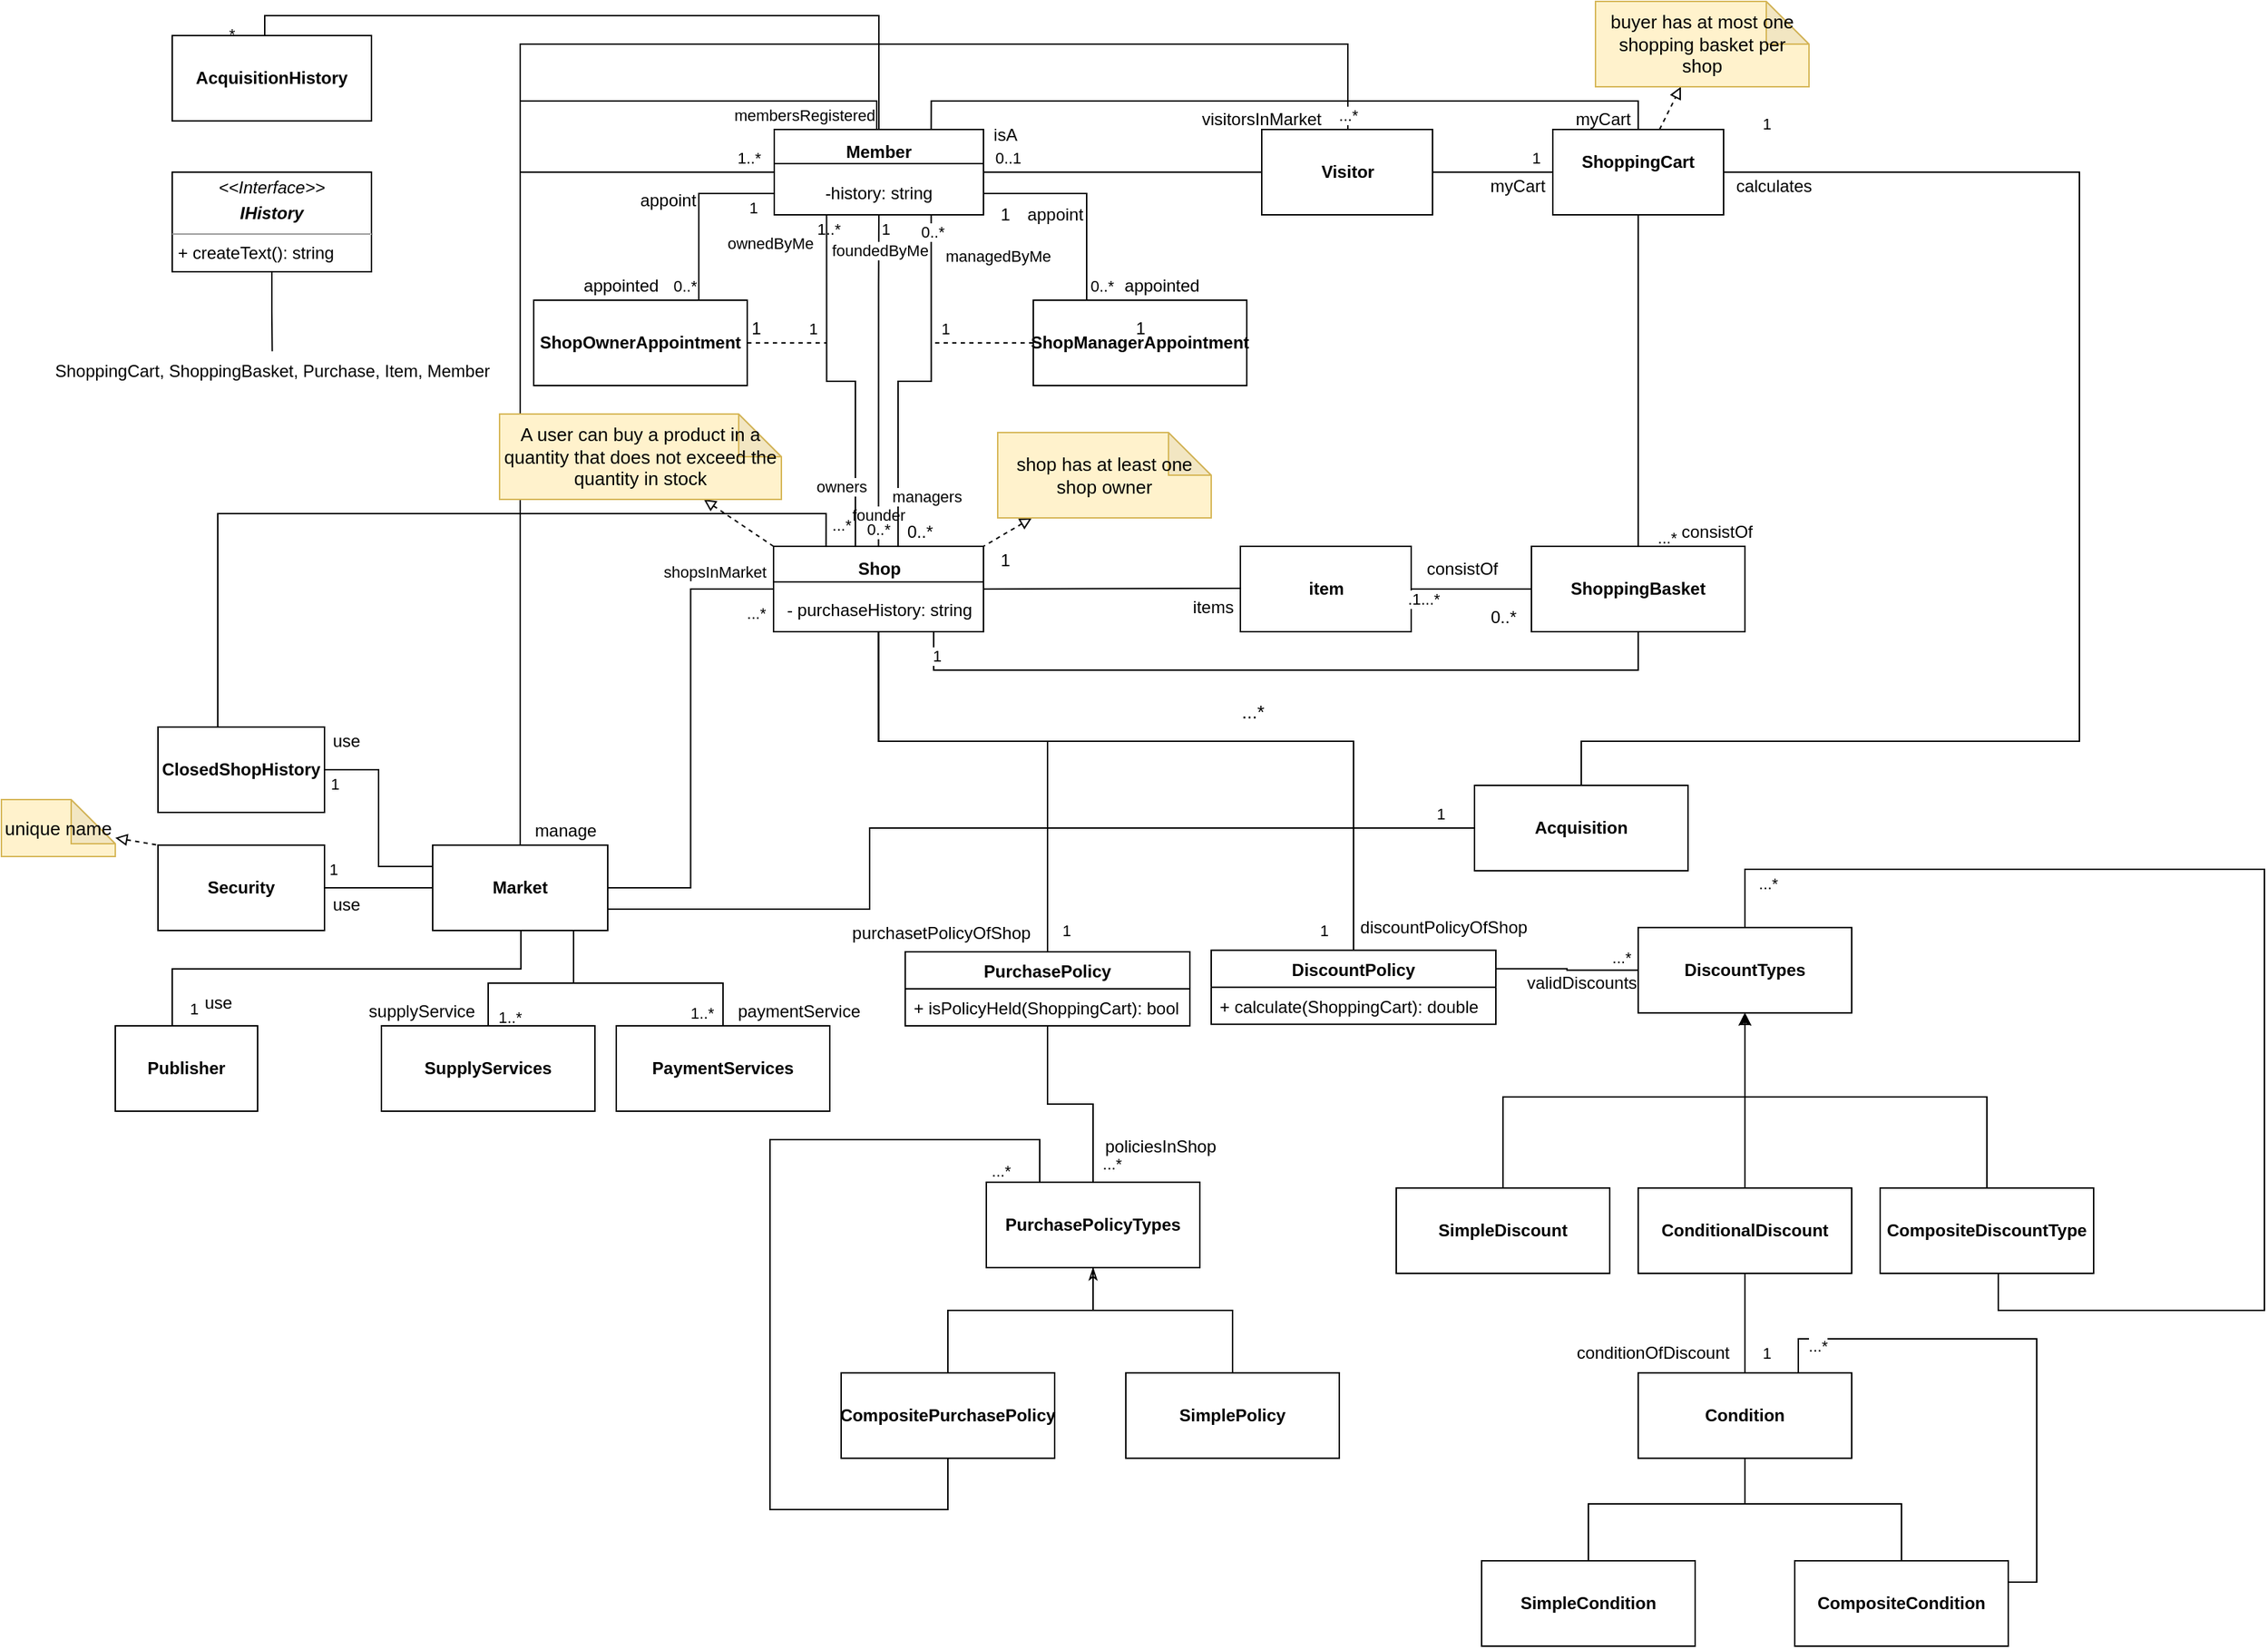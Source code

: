 <mxfile version="19.0.3" type="device"><diagram id="ILf7Ryxjf1LyXg-0xfTQ" name="Page-1"><mxGraphModel dx="3754" dy="2198" grid="1" gridSize="10" guides="1" tooltips="1" connect="1" arrows="1" fold="1" page="1" pageScale="1" pageWidth="1169" pageHeight="827" math="0" shadow="0"><root><mxCell id="0"/><mxCell id="1" parent="0"/><mxCell id="zZ04MCCnHrwpb3KBMDZk-2" value="1..*" style="edgeStyle=orthogonalEdgeStyle;rounded=0;orthogonalLoop=1;jettySize=auto;html=1;entryX=0.5;entryY=0;entryDx=0;entryDy=0;exitX=0.5;exitY=1;exitDx=0;exitDy=0;endArrow=none;endFill=0;" parent="1" source="zZ04MCCnHrwpb3KBMDZk-151" target="zZ04MCCnHrwpb3KBMDZk-154" edge="1"><mxGeometry x="0.919" y="15" relative="1" as="geometry"><mxPoint x="-350.0" y="-20" as="sourcePoint"/><mxPoint x="-480.0" y="80" as="targetPoint"/><Array as="points"><mxPoint x="-278" y="240"/><mxPoint x="-338" y="240"/></Array><mxPoint as="offset"/></mxGeometry></mxCell><mxCell id="zZ04MCCnHrwpb3KBMDZk-6" value="...*" style="edgeStyle=orthogonalEdgeStyle;rounded=0;orthogonalLoop=1;jettySize=auto;html=1;entryX=0;entryY=0.5;entryDx=0;entryDy=0;exitX=1;exitY=0.25;exitDx=0;exitDy=0;endArrow=none;endFill=0;" parent="1" source="YQNzFtqmVnF-tTGoJXJY-17" target="zZ04MCCnHrwpb3KBMDZk-147" edge="1"><mxGeometry x="0.76" y="9" relative="1" as="geometry"><mxPoint x="345.5" y="240.92" as="sourcePoint"/><mxPoint x="-100.0" y="299.92" as="targetPoint"/><Array as="points"/><mxPoint as="offset"/></mxGeometry></mxCell><mxCell id="zZ04MCCnHrwpb3KBMDZk-12" value="...*" style="edgeStyle=orthogonalEdgeStyle;rounded=0;orthogonalLoop=1;jettySize=auto;html=1;exitX=1;exitY=0.5;exitDx=0;exitDy=0;entryX=0;entryY=0.5;entryDx=0;entryDy=0;startArrow=none;startFill=0;endArrow=none;endFill=0;" parent="1" source="zZ04MCCnHrwpb3KBMDZk-151" target="zZ04MCCnHrwpb3KBMDZk-152" edge="1"><mxGeometry x="0.919" y="-17" relative="1" as="geometry"><mxPoint x="-270" y="-41" as="sourcePoint"/><mxPoint x="-135" y="-41" as="targetPoint"/><mxPoint as="offset"/></mxGeometry></mxCell><mxCell id="rdCkNBiLZeJafty6B3A2-29" value="shopsInMarket" style="edgeLabel;html=1;align=center;verticalAlign=middle;resizable=0;points=[];" parent="zZ04MCCnHrwpb3KBMDZk-12" vertex="1" connectable="0"><mxGeometry x="0.74" y="12" relative="1" as="geometry"><mxPoint x="1" as="offset"/></mxGeometry></mxCell><mxCell id="zZ04MCCnHrwpb3KBMDZk-18" value="1" style="edgeStyle=orthogonalEdgeStyle;rounded=0;orthogonalLoop=1;jettySize=auto;html=1;entryX=1;entryY=0.5;entryDx=0;entryDy=0;startArrow=none;startFill=0;endArrow=none;endFill=0;" parent="1" source="zZ04MCCnHrwpb3KBMDZk-133" target="zZ04MCCnHrwpb3KBMDZk-134" edge="1"><mxGeometry x="-0.699" y="-10" relative="1" as="geometry"><mxPoint x="490" y="6" as="sourcePoint"/><mxPoint x="490" y="80" as="targetPoint"/><mxPoint as="offset"/></mxGeometry></mxCell><mxCell id="zZ04MCCnHrwpb3KBMDZk-116" value="...*" style="edgeStyle=orthogonalEdgeStyle;rounded=0;orthogonalLoop=1;jettySize=auto;html=1;exitX=0.5;exitY=1;exitDx=0;exitDy=0;entryX=0.5;entryY=0;entryDx=0;entryDy=0;endArrow=none;endFill=0;" parent="1" source="zZ04MCCnHrwpb3KBMDZk-133" target="zZ04MCCnHrwpb3KBMDZk-135" edge="1"><mxGeometry x="0.946" y="20" relative="1" as="geometry"><mxPoint x="570" y="-41" as="sourcePoint"/><mxPoint x="640" y="-41" as="targetPoint"/><mxPoint as="offset"/></mxGeometry></mxCell><mxCell id="zZ04MCCnHrwpb3KBMDZk-132" value="item" style="rounded=0;whiteSpace=wrap;html=1;fontStyle=1" parent="1" vertex="1"><mxGeometry x="190.5" y="-67" width="120" height="60" as="geometry"/></mxCell><mxCell id="lGT1LB07T4u3BuduWVPf-15" style="rounded=0;orthogonalLoop=1;jettySize=auto;html=1;startArrow=none;startFill=0;endArrow=block;endFill=0;dashed=1;" parent="1" source="zZ04MCCnHrwpb3KBMDZk-133" target="lGT1LB07T4u3BuduWVPf-12" edge="1"><mxGeometry relative="1" as="geometry"/></mxCell><mxCell id="zZ04MCCnHrwpb3KBMDZk-133" value="ShoppingCart&lt;div style=&quot;padding: 0px ; margin: 0px&quot;&gt;&lt;br style=&quot;padding: 0px; margin: 0px;&quot;&gt;&lt;/div&gt;" style="rounded=0;whiteSpace=wrap;html=1;fontStyle=1" parent="1" vertex="1"><mxGeometry x="410" y="-360" width="120" height="60" as="geometry"/></mxCell><mxCell id="AmER0RgIstThI9tEPLfv-13" value="0..1" style="edgeStyle=orthogonalEdgeStyle;rounded=0;orthogonalLoop=1;jettySize=auto;html=1;entryX=1;entryY=0.5;entryDx=0;entryDy=0;endArrow=none;endFill=0;" parent="1" source="zZ04MCCnHrwpb3KBMDZk-134" target="zZ04MCCnHrwpb3KBMDZk-136" edge="1"><mxGeometry x="0.83" y="-10" relative="1" as="geometry"><mxPoint as="offset"/></mxGeometry></mxCell><mxCell id="Gc8ruNeYJKHs7uA-cRgz-5" style="edgeStyle=orthogonalEdgeStyle;rounded=0;orthogonalLoop=1;jettySize=auto;html=1;entryX=0.5;entryY=0;entryDx=0;entryDy=0;endArrow=none;endFill=0;exitX=0.5;exitY=0;exitDx=0;exitDy=0;" parent="1" source="zZ04MCCnHrwpb3KBMDZk-136" target="Gc8ruNeYJKHs7uA-cRgz-4" edge="1"><mxGeometry relative="1" as="geometry"><Array as="points"><mxPoint x="-63" y="-440"/><mxPoint x="-495" y="-440"/><mxPoint x="-495" y="-426"/></Array></mxGeometry></mxCell><mxCell id="Gc8ruNeYJKHs7uA-cRgz-6" value="...*" style="edgeLabel;html=1;align=center;verticalAlign=middle;resizable=0;points=[];" parent="Gc8ruNeYJKHs7uA-cRgz-5" vertex="1" connectable="0"><mxGeometry x="0.938" y="-6" relative="1" as="geometry"><mxPoint x="-22" y="10" as="offset"/></mxGeometry></mxCell><mxCell id="zZ04MCCnHrwpb3KBMDZk-134" value="Visitor" style="rounded=0;whiteSpace=wrap;html=1;fontStyle=1" parent="1" vertex="1"><mxGeometry x="205.5" y="-360" width="120" height="60" as="geometry"/></mxCell><mxCell id="AmER0RgIstThI9tEPLfv-28" style="edgeStyle=orthogonalEdgeStyle;rounded=0;orthogonalLoop=1;jettySize=auto;html=1;entryX=0.75;entryY=1;entryDx=0;entryDy=0;endArrow=none;endFill=0;" parent="1" source="zZ04MCCnHrwpb3KBMDZk-135" target="zZ04MCCnHrwpb3KBMDZk-152" edge="1"><mxGeometry relative="1" as="geometry"><Array as="points"><mxPoint x="470" y="20"/><mxPoint x="-25" y="20"/></Array></mxGeometry></mxCell><mxCell id="AmER0RgIstThI9tEPLfv-60" value="1" style="edgeLabel;html=1;align=center;verticalAlign=middle;resizable=0;points=[];" parent="AmER0RgIstThI9tEPLfv-28" vertex="1" connectable="0"><mxGeometry x="0.846" y="-1" relative="1" as="geometry"><mxPoint x="-12" y="-9" as="offset"/></mxGeometry></mxCell><mxCell id="AmER0RgIstThI9tEPLfv-52" value=".1...*" style="edgeStyle=orthogonalEdgeStyle;rounded=0;orthogonalLoop=1;jettySize=auto;html=1;endArrow=none;endFill=0;" parent="1" source="zZ04MCCnHrwpb3KBMDZk-135" target="zZ04MCCnHrwpb3KBMDZk-132" edge="1"><mxGeometry x="0.775" y="7" relative="1" as="geometry"><mxPoint x="-1" as="offset"/></mxGeometry></mxCell><mxCell id="zZ04MCCnHrwpb3KBMDZk-135" value="ShoppingBasket" style="rounded=0;whiteSpace=wrap;html=1;fontStyle=1" parent="1" vertex="1"><mxGeometry x="395" y="-67" width="150" height="60" as="geometry"/></mxCell><mxCell id="AmER0RgIstThI9tEPLfv-17" style="edgeStyle=orthogonalEdgeStyle;rounded=0;orthogonalLoop=1;jettySize=auto;html=1;entryX=0.5;entryY=0;entryDx=0;entryDy=0;endArrow=none;endFill=0;exitX=0.75;exitY=0;exitDx=0;exitDy=0;" parent="1" source="zZ04MCCnHrwpb3KBMDZk-136" target="zZ04MCCnHrwpb3KBMDZk-133" edge="1"><mxGeometry relative="1" as="geometry"/></mxCell><mxCell id="zZ04MCCnHrwpb3KBMDZk-136" value="&lt;b&gt;Member&lt;/b&gt;&lt;br&gt;&lt;div style=&quot;text-align: left&quot;&gt;&lt;span&gt;&lt;br&gt;&lt;/span&gt;&lt;/div&gt;&lt;div style=&quot;text-align: left&quot;&gt;&lt;span&gt;-history: string&lt;/span&gt;&lt;/div&gt;" style="rounded=0;whiteSpace=wrap;html=1;" parent="1" vertex="1"><mxGeometry x="-137" y="-360" width="147" height="60" as="geometry"/></mxCell><mxCell id="AmER0RgIstThI9tEPLfv-18" value="0..*" style="edgeStyle=orthogonalEdgeStyle;rounded=0;orthogonalLoop=1;jettySize=auto;html=1;entryX=1;entryY=0.75;entryDx=0;entryDy=0;endArrow=none;endFill=0;exitX=0.25;exitY=0;exitDx=0;exitDy=0;" parent="1" source="zZ04MCCnHrwpb3KBMDZk-137" target="zZ04MCCnHrwpb3KBMDZk-136" edge="1"><mxGeometry x="-0.86" y="-9" relative="1" as="geometry"><mxPoint x="1" as="offset"/></mxGeometry></mxCell><mxCell id="AmER0RgIstThI9tEPLfv-20" value="1" style="edgeStyle=orthogonalEdgeStyle;rounded=0;orthogonalLoop=1;jettySize=auto;html=1;endArrow=none;endFill=0;dashed=1;exitX=0;exitY=0.5;exitDx=0;exitDy=0;" parent="1" source="zZ04MCCnHrwpb3KBMDZk-137" edge="1"><mxGeometry x="0.818" y="-10" relative="1" as="geometry"><mxPoint x="-24" y="-210" as="targetPoint"/><mxPoint x="38" y="-210" as="sourcePoint"/><mxPoint as="offset"/></mxGeometry></mxCell><mxCell id="zZ04MCCnHrwpb3KBMDZk-137" value="&lt;b&gt;ShopManagerAppointment&lt;/b&gt;" style="rounded=0;whiteSpace=wrap;html=1;" parent="1" vertex="1"><mxGeometry x="45" y="-240" width="150" height="60" as="geometry"/></mxCell><mxCell id="rdCkNBiLZeJafty6B3A2-33" style="edgeStyle=orthogonalEdgeStyle;rounded=0;orthogonalLoop=1;jettySize=auto;html=1;entryX=0.5;entryY=0;entryDx=0;entryDy=0;endArrow=none;endFill=0;startArrow=block;startFill=0;exitX=0.5;exitY=1;exitDx=0;exitDy=0;" parent="1" source="zZ04MCCnHrwpb3KBMDZk-147" target="rdCkNBiLZeJafty6B3A2-30" edge="1"><mxGeometry relative="1" as="geometry"><Array as="points"><mxPoint x="545" y="360"/><mxPoint x="545" y="360"/></Array></mxGeometry></mxCell><mxCell id="rdCkNBiLZeJafty6B3A2-34" style="edgeStyle=orthogonalEdgeStyle;rounded=0;orthogonalLoop=1;jettySize=auto;html=1;endArrow=none;endFill=0;startArrow=block;startFill=0;exitX=0.5;exitY=1;exitDx=0;exitDy=0;entryX=0.5;entryY=0;entryDx=0;entryDy=0;" parent="1" source="zZ04MCCnHrwpb3KBMDZk-147" target="rdCkNBiLZeJafty6B3A2-31" edge="1"><mxGeometry relative="1" as="geometry"><Array as="points"><mxPoint x="545" y="320"/><mxPoint x="375" y="320"/></Array></mxGeometry></mxCell><mxCell id="zZ04MCCnHrwpb3KBMDZk-147" value="&lt;span style=&quot;font-weight: 700&quot;&gt;DiscountTypes&lt;br&gt;&lt;/span&gt;" style="rounded=0;whiteSpace=wrap;html=1;" parent="1" vertex="1"><mxGeometry x="470" y="200.92" width="150" height="60" as="geometry"/></mxCell><mxCell id="zZ04MCCnHrwpb3KBMDZk-150" value="&lt;span style=&quot;font-weight: 700&quot;&gt;Security&lt;/span&gt;" style="rounded=0;whiteSpace=wrap;html=1;" parent="1" vertex="1"><mxGeometry x="-570" y="143" width="117" height="60" as="geometry"/></mxCell><mxCell id="zZ04MCCnHrwpb3KBMDZk-164" value="1..*" style="edgeStyle=orthogonalEdgeStyle;rounded=0;orthogonalLoop=1;jettySize=auto;html=1;exitX=0.5;exitY=1;exitDx=0;exitDy=0;endArrow=none;endFill=0;entryX=0.5;entryY=0;entryDx=0;entryDy=0;" parent="1" source="zZ04MCCnHrwpb3KBMDZk-151" target="zZ04MCCnHrwpb3KBMDZk-161" edge="1"><mxGeometry x="0.921" y="-15" relative="1" as="geometry"><Array as="points"><mxPoint x="-278" y="240"/><mxPoint x="-173" y="240"/></Array><mxPoint y="-1" as="offset"/></mxGeometry></mxCell><mxCell id="zZ04MCCnHrwpb3KBMDZk-165" value="1" style="edgeStyle=orthogonalEdgeStyle;rounded=0;orthogonalLoop=1;jettySize=auto;html=1;exitX=0;exitY=0.5;exitDx=0;exitDy=0;entryX=1;entryY=0.5;entryDx=0;entryDy=0;endArrow=none;endFill=0;" parent="1" source="zZ04MCCnHrwpb3KBMDZk-151" target="zZ04MCCnHrwpb3KBMDZk-150" edge="1"><mxGeometry x="0.859" y="-13" relative="1" as="geometry"><mxPoint as="offset"/></mxGeometry></mxCell><mxCell id="AmER0RgIstThI9tEPLfv-12" style="edgeStyle=orthogonalEdgeStyle;rounded=0;orthogonalLoop=1;jettySize=auto;html=1;entryX=0.5;entryY=0;entryDx=0;entryDy=0;endArrow=none;endFill=0;exitX=0.5;exitY=0;exitDx=0;exitDy=0;" parent="1" source="zZ04MCCnHrwpb3KBMDZk-151" target="zZ04MCCnHrwpb3KBMDZk-136" edge="1"><mxGeometry relative="1" as="geometry"><Array as="points"><mxPoint x="-315" y="-380"/><mxPoint x="-65" y="-380"/><mxPoint x="-65" y="-360"/></Array></mxGeometry></mxCell><mxCell id="rdCkNBiLZeJafty6B3A2-19" value="membersRegistered" style="edgeLabel;html=1;align=center;verticalAlign=middle;resizable=0;points=[];" parent="AmER0RgIstThI9tEPLfv-12" vertex="1" connectable="0"><mxGeometry x="0.783" y="2" relative="1" as="geometry"><mxPoint x="14" y="12" as="offset"/></mxGeometry></mxCell><mxCell id="AmER0RgIstThI9tEPLfv-29" value="...*" style="edgeStyle=orthogonalEdgeStyle;rounded=0;orthogonalLoop=1;jettySize=auto;html=1;endArrow=none;endFill=0;exitX=0.5;exitY=0;exitDx=0;exitDy=0;" parent="1" source="zZ04MCCnHrwpb3KBMDZk-151" target="zZ04MCCnHrwpb3KBMDZk-134" edge="1"><mxGeometry x="0.983" relative="1" as="geometry"><Array as="points"><mxPoint x="-315" y="143"/><mxPoint x="-315" y="-420"/><mxPoint x="266" y="-420"/></Array><mxPoint as="offset"/></mxGeometry></mxCell><mxCell id="zZ04MCCnHrwpb3KBMDZk-151" value="&lt;span style=&quot;font-weight: 700&quot;&gt;Market&lt;/span&gt;" style="rounded=0;whiteSpace=wrap;html=1;" parent="1" vertex="1"><mxGeometry x="-377" y="143" width="123" height="60" as="geometry"/></mxCell><mxCell id="zZ04MCCnHrwpb3KBMDZk-153" style="edgeStyle=orthogonalEdgeStyle;rounded=0;orthogonalLoop=1;jettySize=auto;html=1;exitX=1;exitY=0.5;exitDx=0;exitDy=0;endArrow=none;endFill=0;" parent="1" source="zZ04MCCnHrwpb3KBMDZk-152" edge="1"><mxGeometry relative="1" as="geometry"><mxPoint x="190.0" y="-37.5" as="targetPoint"/></mxGeometry></mxCell><mxCell id="zZ04MCCnHrwpb3KBMDZk-166" value="1" style="edgeStyle=orthogonalEdgeStyle;rounded=0;orthogonalLoop=1;jettySize=auto;html=1;exitX=0.5;exitY=1;exitDx=0;exitDy=0;entryX=0.5;entryY=0;entryDx=0;entryDy=0;endArrow=none;endFill=0;" parent="1" source="zZ04MCCnHrwpb3KBMDZk-152" target="YQNzFtqmVnF-tTGoJXJY-17" edge="1"><mxGeometry x="0.949" y="-21" relative="1" as="geometry"><Array as="points"><mxPoint x="-64" y="70"/><mxPoint x="270" y="70"/></Array><mxPoint as="offset"/><mxPoint x="270.5" y="210.92" as="targetPoint"/></mxGeometry></mxCell><mxCell id="lGT1LB07T4u3BuduWVPf-9" value="1" style="edgeStyle=orthogonalEdgeStyle;rounded=0;orthogonalLoop=1;jettySize=auto;html=1;startArrow=none;startFill=0;endArrow=none;endFill=0;entryX=0.5;entryY=0;entryDx=0;entryDy=0;exitX=0.5;exitY=1;exitDx=0;exitDy=0;" parent="1" source="zZ04MCCnHrwpb3KBMDZk-152" target="YQNzFtqmVnF-tTGoJXJY-21" edge="1"><mxGeometry x="0.911" y="13" relative="1" as="geometry"><Array as="points"><mxPoint x="-64" y="70"/><mxPoint x="55" y="70"/></Array><mxPoint as="offset"/><mxPoint x="87" y="210.92" as="targetPoint"/></mxGeometry></mxCell><mxCell id="AmER0RgIstThI9tEPLfv-1" value="founder" style="edgeStyle=orthogonalEdgeStyle;rounded=0;orthogonalLoop=1;jettySize=auto;html=1;entryX=0.5;entryY=1;entryDx=0;entryDy=0;exitX=0.5;exitY=0;exitDx=0;exitDy=0;endArrow=none;endFill=0;" parent="1" source="zZ04MCCnHrwpb3KBMDZk-152" target="zZ04MCCnHrwpb3KBMDZk-136" edge="1"><mxGeometry x="-0.803" relative="1" as="geometry"><Array as="points"><mxPoint x="-64" y="-250"/><mxPoint x="-64" y="-250"/></Array><mxPoint y="1" as="offset"/></mxGeometry></mxCell><mxCell id="rdCkNBiLZeJafty6B3A2-1" value="1" style="edgeLabel;html=1;align=center;verticalAlign=middle;resizable=0;points=[];" parent="AmER0RgIstThI9tEPLfv-1" vertex="1" connectable="0"><mxGeometry x="0.813" relative="1" as="geometry"><mxPoint x="4" y="-12" as="offset"/></mxGeometry></mxCell><mxCell id="rdCkNBiLZeJafty6B3A2-4" value="foundedByMe" style="edgeLabel;html=1;align=center;verticalAlign=middle;resizable=0;points=[];" parent="AmER0RgIstThI9tEPLfv-1" vertex="1" connectable="0"><mxGeometry x="0.786" relative="1" as="geometry"><mxPoint as="offset"/></mxGeometry></mxCell><mxCell id="AmER0RgIstThI9tEPLfv-2" value="managedByMe" style="edgeStyle=orthogonalEdgeStyle;rounded=0;orthogonalLoop=1;jettySize=auto;html=1;entryX=0.75;entryY=1;entryDx=0;entryDy=0;endArrow=none;endFill=0;" parent="1" source="zZ04MCCnHrwpb3KBMDZk-152" target="zZ04MCCnHrwpb3KBMDZk-136" edge="1"><mxGeometry x="0.766" y="-47" relative="1" as="geometry"><mxPoint y="-1" as="offset"/><Array as="points"><mxPoint x="-50" y="-183"/><mxPoint x="-27" y="-183"/></Array></mxGeometry></mxCell><mxCell id="rdCkNBiLZeJafty6B3A2-2" value="1..*" style="edgeLabel;html=1;align=center;verticalAlign=middle;resizable=0;points=[];" parent="AmER0RgIstThI9tEPLfv-2" vertex="1" connectable="0"><mxGeometry x="0.862" y="-5" relative="1" as="geometry"><mxPoint x="-78" y="-8" as="offset"/></mxGeometry></mxCell><mxCell id="rdCkNBiLZeJafty6B3A2-3" value="0..*" style="edgeLabel;html=1;align=center;verticalAlign=middle;resizable=0;points=[];" parent="AmER0RgIstThI9tEPLfv-2" vertex="1" connectable="0"><mxGeometry x="0.909" relative="1" as="geometry"><mxPoint as="offset"/></mxGeometry></mxCell><mxCell id="rdCkNBiLZeJafty6B3A2-5" value="managers" style="edgeLabel;html=1;align=center;verticalAlign=middle;resizable=0;points=[];" parent="AmER0RgIstThI9tEPLfv-2" vertex="1" connectable="0"><mxGeometry x="-0.726" y="-2" relative="1" as="geometry"><mxPoint x="18" as="offset"/></mxGeometry></mxCell><mxCell id="AmER0RgIstThI9tEPLfv-3" value="ownedByMe" style="edgeStyle=orthogonalEdgeStyle;rounded=0;orthogonalLoop=1;jettySize=auto;html=1;entryX=0.25;entryY=1;entryDx=0;entryDy=0;endArrow=none;endFill=0;" parent="1" source="zZ04MCCnHrwpb3KBMDZk-152" target="zZ04MCCnHrwpb3KBMDZk-136" edge="1"><mxGeometry x="0.842" y="40" relative="1" as="geometry"><mxPoint as="offset"/><Array as="points"><mxPoint x="-80" y="-183"/><mxPoint x="-100" y="-183"/></Array></mxGeometry></mxCell><mxCell id="AmER0RgIstThI9tEPLfv-26" value="0..*" style="edgeLabel;html=1;align=center;verticalAlign=middle;resizable=0;points=[];" parent="AmER0RgIstThI9tEPLfv-3" vertex="1" connectable="0"><mxGeometry x="-0.874" y="-1" relative="1" as="geometry"><mxPoint x="15" y="4" as="offset"/></mxGeometry></mxCell><mxCell id="rdCkNBiLZeJafty6B3A2-6" value="owners" style="edgeLabel;html=1;align=center;verticalAlign=middle;resizable=0;points=[];" parent="AmER0RgIstThI9tEPLfv-3" vertex="1" connectable="0"><mxGeometry x="-0.666" y="-1" relative="1" as="geometry"><mxPoint x="-11" as="offset"/></mxGeometry></mxCell><mxCell id="zZ04MCCnHrwpb3KBMDZk-152" value="&lt;b&gt;Shop&lt;/b&gt;&lt;br&gt;&lt;br&gt;- purchaseHistory: string" style="rounded=0;whiteSpace=wrap;html=1;" parent="1" vertex="1"><mxGeometry x="-137.5" y="-67" width="147.5" height="60" as="geometry"/></mxCell><mxCell id="zZ04MCCnHrwpb3KBMDZk-154" value="&lt;span style=&quot;font-weight: 700&quot;&gt;SupplyServices&lt;/span&gt;" style="rounded=0;whiteSpace=wrap;html=1;" parent="1" vertex="1"><mxGeometry x="-413" y="270" width="150" height="60" as="geometry"/></mxCell><mxCell id="zZ04MCCnHrwpb3KBMDZk-161" value="&lt;span style=&quot;font-weight: 700&quot;&gt;Payment&lt;/span&gt;&lt;span style=&quot;font-weight: 700&quot;&gt;Services&lt;/span&gt;" style="rounded=0;whiteSpace=wrap;html=1;" parent="1" vertex="1"><mxGeometry x="-248" y="270" width="150" height="60" as="geometry"/></mxCell><mxCell id="zZ04MCCnHrwpb3KBMDZk-174" style="edgeStyle=orthogonalEdgeStyle;rounded=0;orthogonalLoop=1;jettySize=auto;html=1;exitX=0.5;exitY=1;exitDx=0;exitDy=0;entryX=0.5;entryY=0;entryDx=0;entryDy=0;startArrow=none;startFill=0;endArrow=classic;endFill=1;" parent="1" edge="1"><mxGeometry relative="1" as="geometry"><mxPoint x="612" y="544" as="sourcePoint"/></mxGeometry></mxCell><mxCell id="baPrjQeXcJhK8P1JM_mB-3" value="&lt;font style=&quot;font-size: 13px&quot;&gt;...*&lt;/font&gt;" style="edgeLabel;html=1;align=center;verticalAlign=middle;resizable=0;points=[];" parent="1" vertex="1" connectable="0"><mxGeometry x="430" y="240.92" as="geometry"><mxPoint x="-231" y="-192" as="offset"/></mxGeometry></mxCell><mxCell id="baPrjQeXcJhK8P1JM_mB-5" value="1..*" style="edgeStyle=orthogonalEdgeStyle;rounded=0;orthogonalLoop=1;jettySize=auto;html=1;entryX=0;entryY=0.5;entryDx=0;entryDy=0;endArrow=none;endFill=0;exitX=0.5;exitY=0;exitDx=0;exitDy=0;" parent="1" source="zZ04MCCnHrwpb3KBMDZk-151" target="zZ04MCCnHrwpb3KBMDZk-136" edge="1"><mxGeometry x="0.945" y="10" relative="1" as="geometry"><mxPoint x="-330" y="140" as="sourcePoint"/><Array as="points"><mxPoint x="-315" y="143"/><mxPoint x="-315" y="-330"/></Array><mxPoint x="-350" y="-300" as="targetPoint"/><mxPoint as="offset"/></mxGeometry></mxCell><mxCell id="lGT1LB07T4u3BuduWVPf-1" style="rounded=0;orthogonalLoop=1;jettySize=auto;html=1;entryX=0;entryY=0;entryDx=0;entryDy=0;dashed=1;fontSize=13;startArrow=block;startFill=0;endArrow=none;endFill=0;" parent="1" source="lGT1LB07T4u3BuduWVPf-2" target="zZ04MCCnHrwpb3KBMDZk-150" edge="1"><mxGeometry relative="1" as="geometry"><mxPoint x="545" y="200" as="targetPoint"/></mxGeometry></mxCell><mxCell id="lGT1LB07T4u3BuduWVPf-2" value="unique name" style="shape=note;whiteSpace=wrap;html=1;backgroundOutline=1;darkOpacity=0.05;fontSize=13;fillColor=#fff2cc;strokeColor=#d6b656;size=31;" parent="1" vertex="1"><mxGeometry x="-680" y="111" width="80" height="40" as="geometry"/></mxCell><mxCell id="lGT1LB07T4u3BuduWVPf-7" style="rounded=0;orthogonalLoop=1;jettySize=auto;html=1;entryX=1;entryY=0;entryDx=0;entryDy=0;startArrow=block;startFill=0;endArrow=none;endFill=0;dashed=1;" parent="1" source="lGT1LB07T4u3BuduWVPf-4" target="zZ04MCCnHrwpb3KBMDZk-152" edge="1"><mxGeometry relative="1" as="geometry"/></mxCell><mxCell id="lGT1LB07T4u3BuduWVPf-4" value="shop has at least one shop owner" style="shape=note;whiteSpace=wrap;html=1;backgroundOutline=1;darkOpacity=0.05;fontSize=13;fillColor=#fff2cc;strokeColor=#d6b656;" parent="1" vertex="1"><mxGeometry x="20" y="-147" width="150" height="60" as="geometry"/></mxCell><mxCell id="lGT1LB07T4u3BuduWVPf-12" value="buyer has at most one shopping basket per shop" style="shape=note;whiteSpace=wrap;html=1;backgroundOutline=1;darkOpacity=0.05;fontSize=13;fillColor=#fff2cc;strokeColor=#d6b656;" parent="1" vertex="1"><mxGeometry x="440" y="-450" width="150" height="60" as="geometry"/></mxCell><mxCell id="lGT1LB07T4u3BuduWVPf-21" style="rounded=0;orthogonalLoop=1;jettySize=auto;html=1;entryX=0;entryY=0;entryDx=0;entryDy=0;dashed=1;startArrow=block;startFill=0;endArrow=none;endFill=0;" parent="1" source="lGT1LB07T4u3BuduWVPf-19" target="zZ04MCCnHrwpb3KBMDZk-152" edge="1"><mxGeometry relative="1" as="geometry"/></mxCell><mxCell id="lGT1LB07T4u3BuduWVPf-19" value="A user can buy a product in a quantity that does not exceed the quantity in stock" style="shape=note;whiteSpace=wrap;html=1;backgroundOutline=1;darkOpacity=0.05;fontSize=13;fillColor=#fff2cc;strokeColor=#d6b656;" parent="1" vertex="1"><mxGeometry x="-330" y="-160" width="198" height="60" as="geometry"/></mxCell><mxCell id="AmER0RgIstThI9tEPLfv-7" value="1" style="edgeStyle=orthogonalEdgeStyle;rounded=0;orthogonalLoop=1;jettySize=auto;html=1;endArrow=none;endFill=0;dashed=1;" parent="1" source="AmER0RgIstThI9tEPLfv-5" edge="1"><mxGeometry x="0.643" y="10" relative="1" as="geometry"><mxPoint x="-100" y="-210" as="targetPoint"/><mxPoint as="offset"/></mxGeometry></mxCell><mxCell id="AmER0RgIstThI9tEPLfv-19" value="0..*" style="edgeStyle=orthogonalEdgeStyle;rounded=0;orthogonalLoop=1;jettySize=auto;html=1;entryX=0;entryY=0.75;entryDx=0;entryDy=0;endArrow=none;endFill=0;" parent="1" source="AmER0RgIstThI9tEPLfv-5" target="zZ04MCCnHrwpb3KBMDZk-136" edge="1"><mxGeometry x="-0.844" y="10" relative="1" as="geometry"><Array as="points"><mxPoint x="-190" y="-315"/></Array><mxPoint as="offset"/></mxGeometry></mxCell><mxCell id="AmER0RgIstThI9tEPLfv-24" value="1" style="edgeLabel;html=1;align=center;verticalAlign=middle;resizable=0;points=[];" parent="AmER0RgIstThI9tEPLfv-19" vertex="1" connectable="0"><mxGeometry x="0.766" y="-10" relative="1" as="geometry"><mxPoint as="offset"/></mxGeometry></mxCell><mxCell id="AmER0RgIstThI9tEPLfv-5" value="&lt;b&gt;ShopOwnerAppointment&lt;/b&gt;" style="rounded=0;whiteSpace=wrap;html=1;" parent="1" vertex="1"><mxGeometry x="-306" y="-240" width="150" height="60" as="geometry"/></mxCell><mxCell id="AmER0RgIstThI9tEPLfv-21" value="1" style="text;html=1;align=center;verticalAlign=middle;resizable=0;points=[];autosize=1;strokeColor=none;fillColor=none;" parent="1" vertex="1"><mxGeometry x="110" y="-230" width="20" height="20" as="geometry"/></mxCell><mxCell id="AmER0RgIstThI9tEPLfv-23" value="1" style="text;html=1;align=center;verticalAlign=middle;resizable=0;points=[];autosize=1;strokeColor=none;fillColor=none;" parent="1" vertex="1"><mxGeometry x="-160" y="-230" width="20" height="20" as="geometry"/></mxCell><mxCell id="AmER0RgIstThI9tEPLfv-25" value="1" style="text;html=1;align=center;verticalAlign=middle;resizable=0;points=[];autosize=1;strokeColor=none;fillColor=none;" parent="1" vertex="1"><mxGeometry x="15" y="-310" width="20" height="20" as="geometry"/></mxCell><mxCell id="AmER0RgIstThI9tEPLfv-27" value="0..*" style="text;html=1;align=center;verticalAlign=middle;resizable=0;points=[];autosize=1;strokeColor=none;fillColor=none;" parent="1" vertex="1"><mxGeometry x="-50" y="-87" width="30" height="20" as="geometry"/></mxCell><mxCell id="AmER0RgIstThI9tEPLfv-31" value="1" style="edgeStyle=orthogonalEdgeStyle;rounded=0;orthogonalLoop=1;jettySize=auto;html=1;entryX=0;entryY=0.25;entryDx=0;entryDy=0;endArrow=none;endFill=0;" parent="1" source="AmER0RgIstThI9tEPLfv-30" target="zZ04MCCnHrwpb3KBMDZk-151" edge="1"><mxGeometry x="-0.91" y="-10" relative="1" as="geometry"><mxPoint as="offset"/></mxGeometry></mxCell><mxCell id="AmER0RgIstThI9tEPLfv-58" value="...*" style="edgeStyle=orthogonalEdgeStyle;rounded=0;orthogonalLoop=1;jettySize=auto;html=1;startArrow=none;startFill=0;endArrow=none;endFill=0;entryX=0.25;entryY=0;entryDx=0;entryDy=0;" parent="1" source="AmER0RgIstThI9tEPLfv-30" target="zZ04MCCnHrwpb3KBMDZk-152" edge="1"><mxGeometry x="0.946" y="11" relative="1" as="geometry"><mxPoint x="-330" y="-90" as="targetPoint"/><Array as="points"><mxPoint x="-528" y="-90"/><mxPoint x="-101" y="-90"/></Array><mxPoint y="1" as="offset"/></mxGeometry></mxCell><mxCell id="AmER0RgIstThI9tEPLfv-30" value="&lt;span style=&quot;font-weight: 700&quot;&gt;ClosedShopHistory&lt;/span&gt;" style="rounded=0;whiteSpace=wrap;html=1;" parent="1" vertex="1"><mxGeometry x="-570" y="60" width="117" height="60" as="geometry"/></mxCell><mxCell id="AmER0RgIstThI9tEPLfv-41" style="edgeStyle=orthogonalEdgeStyle;rounded=0;orthogonalLoop=1;jettySize=auto;html=1;endArrow=none;endFill=0;entryX=0.501;entryY=0.143;entryDx=0;entryDy=0;entryPerimeter=0;" parent="1" source="AmER0RgIstThI9tEPLfv-39" edge="1"><mxGeometry relative="1" as="geometry"><mxPoint x="-489.73" y="-204.14" as="targetPoint"/></mxGeometry></mxCell><mxCell id="AmER0RgIstThI9tEPLfv-39" value="&lt;p style=&quot;margin: 0px ; margin-top: 4px ; text-align: center&quot;&gt;&lt;i&gt;&amp;lt;&amp;lt;Interface&amp;gt;&amp;gt;&lt;/i&gt;&lt;/p&gt;&lt;p style=&quot;margin: 0px ; margin-top: 4px ; text-align: center&quot;&gt;&lt;i&gt;&lt;b&gt;IHistory&lt;/b&gt;&lt;/i&gt;&lt;/p&gt;&lt;hr size=&quot;1&quot;&gt;&lt;p style=&quot;margin: 0px ; margin-left: 4px&quot;&gt;+ createText(): string&lt;br&gt;&lt;/p&gt;" style="verticalAlign=top;align=left;overflow=fill;fontSize=12;fontFamily=Helvetica;html=1;" parent="1" vertex="1"><mxGeometry x="-560" y="-330" width="140" height="70" as="geometry"/></mxCell><mxCell id="AmER0RgIstThI9tEPLfv-42" value="ShoppingCart, ShoppingBasket, Purchase, Item, Member" style="text;html=1;align=center;verticalAlign=middle;resizable=0;points=[];autosize=1;strokeColor=none;fillColor=none;" parent="1" vertex="1"><mxGeometry x="-650" y="-200" width="320" height="20" as="geometry"/></mxCell><mxCell id="AmER0RgIstThI9tEPLfv-50" value="" style="line;strokeWidth=1;fillColor=none;align=left;verticalAlign=middle;spacingTop=-1;spacingLeft=3;spacingRight=3;rotatable=0;labelPosition=right;points=[];portConstraint=eastwest;" parent="1" vertex="1"><mxGeometry x="-137" y="-340" width="147" height="8" as="geometry"/></mxCell><mxCell id="AmER0RgIstThI9tEPLfv-51" value="" style="line;strokeWidth=1;fillColor=none;align=left;verticalAlign=middle;spacingTop=-1;spacingLeft=3;spacingRight=3;rotatable=0;labelPosition=right;points=[];portConstraint=eastwest;" parent="1" vertex="1"><mxGeometry x="-137" y="-46" width="147" height="8" as="geometry"/></mxCell><mxCell id="AmER0RgIstThI9tEPLfv-53" value="manage" style="text;html=1;align=center;verticalAlign=middle;resizable=0;points=[];autosize=1;strokeColor=none;fillColor=none;" parent="1" vertex="1"><mxGeometry x="-314" y="123" width="60" height="20" as="geometry"/></mxCell><mxCell id="rdCkNBiLZeJafty6B3A2-8" value="1" style="edgeStyle=orthogonalEdgeStyle;rounded=0;orthogonalLoop=1;jettySize=auto;html=1;entryX=0.25;entryY=1;entryDx=0;entryDy=0;endArrow=none;endFill=0;" parent="1" source="rdCkNBiLZeJafty6B3A2-7" target="zZ04MCCnHrwpb3KBMDZk-151" edge="1"><mxGeometry x="-0.932" y="-15" relative="1" as="geometry"><Array as="points"><mxPoint x="-560" y="230"/><mxPoint x="-315" y="230"/></Array><mxPoint y="-1" as="offset"/></mxGeometry></mxCell><mxCell id="rdCkNBiLZeJafty6B3A2-7" value="&lt;span style=&quot;font-weight: 700&quot;&gt;Publisher&lt;/span&gt;" style="rounded=0;whiteSpace=wrap;html=1;" parent="1" vertex="1"><mxGeometry x="-600" y="270" width="100" height="60" as="geometry"/></mxCell><mxCell id="rdCkNBiLZeJafty6B3A2-10" value="1" style="edgeStyle=orthogonalEdgeStyle;rounded=0;orthogonalLoop=1;jettySize=auto;html=1;entryX=1;entryY=0.75;entryDx=0;entryDy=0;endArrow=none;endFill=0;" parent="1" source="rdCkNBiLZeJafty6B3A2-9" target="zZ04MCCnHrwpb3KBMDZk-151" edge="1"><mxGeometry x="-0.926" y="-10" relative="1" as="geometry"><Array as="points"><mxPoint x="-70" y="188"/></Array><mxPoint as="offset"/></mxGeometry></mxCell><mxCell id="Gc8ruNeYJKHs7uA-cRgz-1" style="edgeStyle=orthogonalEdgeStyle;rounded=0;orthogonalLoop=1;jettySize=auto;html=1;entryX=1;entryY=0.5;entryDx=0;entryDy=0;endArrow=none;endFill=0;exitX=0.5;exitY=0;exitDx=0;exitDy=0;" parent="1" source="rdCkNBiLZeJafty6B3A2-9" target="zZ04MCCnHrwpb3KBMDZk-133" edge="1"><mxGeometry relative="1" as="geometry"><Array as="points"><mxPoint x="430" y="70"/><mxPoint x="780" y="70"/><mxPoint x="780" y="-330"/></Array></mxGeometry></mxCell><mxCell id="Gc8ruNeYJKHs7uA-cRgz-2" value="1" style="edgeLabel;html=1;align=center;verticalAlign=middle;resizable=0;points=[];" parent="Gc8ruNeYJKHs7uA-cRgz-1" vertex="1" connectable="0"><mxGeometry x="0.825" relative="1" as="geometry"><mxPoint x="-60" y="-34" as="offset"/></mxGeometry></mxCell><mxCell id="rdCkNBiLZeJafty6B3A2-9" value="&lt;b&gt;Acquisition&lt;/b&gt;" style="rounded=0;whiteSpace=wrap;html=1;" parent="1" vertex="1"><mxGeometry x="355" y="101" width="150" height="60" as="geometry"/></mxCell><mxCell id="rdCkNBiLZeJafty6B3A2-12" value="appointed" style="text;html=1;align=center;verticalAlign=middle;resizable=0;points=[];autosize=1;strokeColor=none;fillColor=none;" parent="1" vertex="1"><mxGeometry x="100" y="-260" width="70" height="20" as="geometry"/></mxCell><mxCell id="rdCkNBiLZeJafty6B3A2-13" value="appoint" style="text;html=1;align=center;verticalAlign=middle;resizable=0;points=[];autosize=1;strokeColor=none;fillColor=none;" parent="1" vertex="1"><mxGeometry x="35" y="-310" width="50" height="20" as="geometry"/></mxCell><mxCell id="rdCkNBiLZeJafty6B3A2-14" value="appointed" style="text;html=1;align=center;verticalAlign=middle;resizable=0;points=[];autosize=1;strokeColor=none;fillColor=none;" parent="1" vertex="1"><mxGeometry x="-280" y="-260" width="70" height="20" as="geometry"/></mxCell><mxCell id="rdCkNBiLZeJafty6B3A2-15" value="appoint" style="text;html=1;align=center;verticalAlign=middle;resizable=0;points=[];autosize=1;strokeColor=none;fillColor=none;" parent="1" vertex="1"><mxGeometry x="-237" y="-320" width="50" height="20" as="geometry"/></mxCell><mxCell id="rdCkNBiLZeJafty6B3A2-16" value="consistOf" style="text;html=1;align=center;verticalAlign=middle;resizable=0;points=[];autosize=1;strokeColor=none;fillColor=none;" parent="1" vertex="1"><mxGeometry x="490" y="-87" width="70" height="20" as="geometry"/></mxCell><mxCell id="rdCkNBiLZeJafty6B3A2-17" value="visitorsInMarket" style="text;html=1;align=center;verticalAlign=middle;resizable=0;points=[];autosize=1;strokeColor=none;fillColor=none;" parent="1" vertex="1"><mxGeometry x="155" y="-377" width="100" height="20" as="geometry"/></mxCell><mxCell id="rdCkNBiLZeJafty6B3A2-20" value="myCart" style="text;html=1;align=center;verticalAlign=middle;resizable=0;points=[];autosize=1;strokeColor=none;fillColor=none;" parent="1" vertex="1"><mxGeometry x="420" y="-377" width="50" height="20" as="geometry"/></mxCell><mxCell id="rdCkNBiLZeJafty6B3A2-21" value="myCart" style="text;html=1;align=center;verticalAlign=middle;resizable=0;points=[];autosize=1;strokeColor=none;fillColor=none;" parent="1" vertex="1"><mxGeometry x="360" y="-330" width="50" height="20" as="geometry"/></mxCell><mxCell id="rdCkNBiLZeJafty6B3A2-23" value="consistOf" style="text;html=1;align=center;verticalAlign=middle;resizable=0;points=[];autosize=1;strokeColor=none;fillColor=none;" parent="1" vertex="1"><mxGeometry x="310.5" y="-61" width="70" height="20" as="geometry"/></mxCell><mxCell id="rdCkNBiLZeJafty6B3A2-25" value="0..*" style="text;html=1;align=center;verticalAlign=middle;resizable=0;points=[];autosize=1;strokeColor=none;fillColor=none;" parent="1" vertex="1"><mxGeometry x="360" y="-27" width="30" height="20" as="geometry"/></mxCell><mxCell id="rdCkNBiLZeJafty6B3A2-26" value="items" style="text;html=1;align=center;verticalAlign=middle;resizable=0;points=[];autosize=1;strokeColor=none;fillColor=none;" parent="1" vertex="1"><mxGeometry x="150.5" y="-34" width="40" height="20" as="geometry"/></mxCell><mxCell id="rdCkNBiLZeJafty6B3A2-27" value="1" style="text;html=1;align=center;verticalAlign=middle;resizable=0;points=[];autosize=1;strokeColor=none;fillColor=none;" parent="1" vertex="1"><mxGeometry x="15" y="-67" width="20" height="20" as="geometry"/></mxCell><mxCell id="rdCkNBiLZeJafty6B3A2-28" value="isA" style="text;html=1;align=center;verticalAlign=middle;resizable=0;points=[];autosize=1;strokeColor=none;fillColor=none;" parent="1" vertex="1"><mxGeometry x="10" y="-366" width="30" height="20" as="geometry"/></mxCell><mxCell id="rdCkNBiLZeJafty6B3A2-36" value="1" style="edgeStyle=orthogonalEdgeStyle;rounded=0;orthogonalLoop=1;jettySize=auto;html=1;startArrow=none;startFill=0;endArrow=none;endFill=0;" parent="1" source="rdCkNBiLZeJafty6B3A2-30" target="rdCkNBiLZeJafty6B3A2-35" edge="1"><mxGeometry x="0.6" y="15" relative="1" as="geometry"><mxPoint as="offset"/></mxGeometry></mxCell><mxCell id="rdCkNBiLZeJafty6B3A2-30" value="&lt;span style=&quot;font-weight: 700&quot;&gt;ConditionalDiscount&lt;br&gt;&lt;/span&gt;" style="rounded=0;whiteSpace=wrap;html=1;" parent="1" vertex="1"><mxGeometry x="470" y="384" width="150" height="60" as="geometry"/></mxCell><mxCell id="rdCkNBiLZeJafty6B3A2-31" value="&lt;span style=&quot;font-weight: 700&quot;&gt;SimpleDiscount&lt;br&gt;&lt;/span&gt;" style="rounded=0;whiteSpace=wrap;html=1;" parent="1" vertex="1"><mxGeometry x="300" y="384" width="150" height="60" as="geometry"/></mxCell><mxCell id="rdCkNBiLZeJafty6B3A2-35" value="&lt;span style=&quot;font-weight: 700&quot;&gt;Condition&lt;br&gt;&lt;/span&gt;" style="rounded=0;whiteSpace=wrap;html=1;" parent="1" vertex="1"><mxGeometry x="470" y="513.92" width="150" height="60" as="geometry"/></mxCell><mxCell id="rdCkNBiLZeJafty6B3A2-37" value="use" style="text;html=1;align=center;verticalAlign=middle;resizable=0;points=[];autosize=1;strokeColor=none;fillColor=none;" parent="1" vertex="1"><mxGeometry x="-453" y="175" width="30" height="20" as="geometry"/></mxCell><mxCell id="rdCkNBiLZeJafty6B3A2-38" value="use" style="text;html=1;align=center;verticalAlign=middle;resizable=0;points=[];autosize=1;strokeColor=none;fillColor=none;" parent="1" vertex="1"><mxGeometry x="-543" y="244" width="30" height="20" as="geometry"/></mxCell><mxCell id="rdCkNBiLZeJafty6B3A2-39" value="supplyService" style="text;html=1;align=center;verticalAlign=middle;resizable=0;points=[];autosize=1;strokeColor=none;fillColor=none;" parent="1" vertex="1"><mxGeometry x="-430" y="250" width="90" height="20" as="geometry"/></mxCell><mxCell id="rdCkNBiLZeJafty6B3A2-41" value="use" style="text;html=1;align=center;verticalAlign=middle;resizable=0;points=[];autosize=1;strokeColor=none;fillColor=none;" parent="1" vertex="1"><mxGeometry x="-453" y="60" width="30" height="20" as="geometry"/></mxCell><mxCell id="rdCkNBiLZeJafty6B3A2-42" value="paymentService" style="text;html=1;align=center;verticalAlign=middle;resizable=0;points=[];autosize=1;strokeColor=none;fillColor=none;" parent="1" vertex="1"><mxGeometry x="-170" y="250" width="100" height="20" as="geometry"/></mxCell><mxCell id="rdCkNBiLZeJafty6B3A2-44" value="discountPolicyOfShop" style="text;html=1;align=center;verticalAlign=middle;resizable=0;points=[];autosize=1;strokeColor=none;fillColor=none;" parent="1" vertex="1"><mxGeometry x="268" y="190.92" width="130" height="20" as="geometry"/></mxCell><mxCell id="rdCkNBiLZeJafty6B3A2-46" value="purchasetPolicyOfShop" style="text;html=1;align=center;verticalAlign=middle;resizable=0;points=[];autosize=1;strokeColor=none;fillColor=none;" parent="1" vertex="1"><mxGeometry x="-90" y="195.0" width="140" height="20" as="geometry"/></mxCell><mxCell id="rdCkNBiLZeJafty6B3A2-47" value="conditionOfDiscount" style="text;html=1;align=center;verticalAlign=middle;resizable=0;points=[];autosize=1;strokeColor=none;fillColor=none;" parent="1" vertex="1"><mxGeometry x="420" y="490" width="120" height="20" as="geometry"/></mxCell><mxCell id="rdCkNBiLZeJafty6B3A2-50" style="edgeStyle=orthogonalEdgeStyle;rounded=0;orthogonalLoop=1;jettySize=auto;html=1;entryX=0.5;entryY=0;entryDx=0;entryDy=0;startArrow=none;startFill=0;endArrow=none;endFill=0;exitX=0.5;exitY=1;exitDx=0;exitDy=0;" parent="1" source="rdCkNBiLZeJafty6B3A2-35" target="auEjbJgDTmOGf2rtTk-X-13" edge="1"><mxGeometry relative="1" as="geometry"><Array as="points"><mxPoint x="545" y="606"/><mxPoint x="435" y="606"/></Array><mxPoint x="595" y="590.02" as="sourcePoint"/></mxGeometry></mxCell><mxCell id="Gc8ruNeYJKHs7uA-cRgz-3" value="calculates" style="text;html=1;align=center;verticalAlign=middle;resizable=0;points=[];autosize=1;strokeColor=none;fillColor=none;" parent="1" vertex="1"><mxGeometry x="530" y="-330" width="70" height="20" as="geometry"/></mxCell><mxCell id="Gc8ruNeYJKHs7uA-cRgz-4" value="&lt;b&gt;AcquisitionHistory&lt;/b&gt;" style="rounded=0;whiteSpace=wrap;html=1;" parent="1" vertex="1"><mxGeometry x="-560" y="-426" width="140" height="60" as="geometry"/></mxCell><mxCell id="auEjbJgDTmOGf2rtTk-X-5" value="...*" style="edgeStyle=orthogonalEdgeStyle;rounded=0;orthogonalLoop=1;jettySize=auto;html=1;entryX=0.5;entryY=1;entryDx=0;entryDy=0;endArrow=none;endFill=0;" parent="1" source="auEjbJgDTmOGf2rtTk-X-1" target="YQNzFtqmVnF-tTGoJXJY-21" edge="1"><mxGeometry x="-0.817" y="-13" relative="1" as="geometry"><mxPoint as="offset"/><mxPoint x="87" y="270.92" as="targetPoint"/></mxGeometry></mxCell><mxCell id="auEjbJgDTmOGf2rtTk-X-1" value="&lt;span style=&quot;font-weight: 700&quot;&gt;PurchasePolicyTypes&lt;br&gt;&lt;/span&gt;" style="rounded=0;whiteSpace=wrap;html=1;" parent="1" vertex="1"><mxGeometry x="12" y="379.92" width="150" height="60" as="geometry"/></mxCell><mxCell id="auEjbJgDTmOGf2rtTk-X-3" style="edgeStyle=orthogonalEdgeStyle;rounded=0;orthogonalLoop=1;jettySize=auto;html=1;entryX=0.5;entryY=1;entryDx=0;entryDy=0;exitX=0.5;exitY=0;exitDx=0;exitDy=0;" parent="1" source="auEjbJgDTmOGf2rtTk-X-2" target="zZ04MCCnHrwpb3KBMDZk-147" edge="1"><mxGeometry relative="1" as="geometry"><Array as="points"><mxPoint x="715" y="320"/><mxPoint x="545" y="320"/></Array></mxGeometry></mxCell><mxCell id="auEjbJgDTmOGf2rtTk-X-2" value="&lt;span style=&quot;font-weight: 700&quot;&gt;CompositeDiscountType&lt;br&gt;&lt;/span&gt;" style="rounded=0;whiteSpace=wrap;html=1;" parent="1" vertex="1"><mxGeometry x="640" y="384" width="150" height="60" as="geometry"/></mxCell><mxCell id="auEjbJgDTmOGf2rtTk-X-4" style="edgeStyle=orthogonalEdgeStyle;rounded=0;orthogonalLoop=1;jettySize=auto;html=1;entryX=0.75;entryY=1;entryDx=0;entryDy=0;endArrow=none;endFill=0;exitX=0.5;exitY=0;exitDx=0;exitDy=0;" parent="1" source="zZ04MCCnHrwpb3KBMDZk-147" target="auEjbJgDTmOGf2rtTk-X-2" edge="1"><mxGeometry relative="1" as="geometry"><Array as="points"><mxPoint x="545" y="160"/><mxPoint x="910" y="160"/><mxPoint x="910" y="470"/><mxPoint x="723" y="470"/></Array></mxGeometry></mxCell><mxCell id="YQNzFtqmVnF-tTGoJXJY-1" value="...*" style="edgeLabel;html=1;align=center;verticalAlign=middle;resizable=0;points=[];" vertex="1" connectable="0" parent="auEjbJgDTmOGf2rtTk-X-4"><mxGeometry x="-0.852" y="-2" relative="1" as="geometry"><mxPoint x="-14" y="8" as="offset"/></mxGeometry></mxCell><mxCell id="auEjbJgDTmOGf2rtTk-X-9" style="edgeStyle=orthogonalEdgeStyle;rounded=0;orthogonalLoop=1;jettySize=auto;html=1;entryX=0.5;entryY=1;entryDx=0;entryDy=0;endArrow=none;endFill=0;exitX=0.5;exitY=0;exitDx=0;exitDy=0;" parent="1" source="auEjbJgDTmOGf2rtTk-X-6" target="auEjbJgDTmOGf2rtTk-X-1" edge="1"><mxGeometry relative="1" as="geometry"><Array as="points"><mxPoint x="185" y="470"/><mxPoint x="87" y="470"/></Array></mxGeometry></mxCell><mxCell id="auEjbJgDTmOGf2rtTk-X-6" value="&lt;span style=&quot;font-weight: 700&quot;&gt;SimplePolicy&lt;br&gt;&lt;/span&gt;" style="rounded=0;whiteSpace=wrap;html=1;" parent="1" vertex="1"><mxGeometry x="110" y="513.92" width="150" height="60" as="geometry"/></mxCell><mxCell id="auEjbJgDTmOGf2rtTk-X-11" style="edgeStyle=orthogonalEdgeStyle;rounded=0;orthogonalLoop=1;jettySize=auto;html=1;entryX=0.5;entryY=1;entryDx=0;entryDy=0;endArrow=classicThin;endFill=0;exitX=0.5;exitY=0;exitDx=0;exitDy=0;" parent="1" source="auEjbJgDTmOGf2rtTk-X-8" target="auEjbJgDTmOGf2rtTk-X-1" edge="1"><mxGeometry relative="1" as="geometry"><Array as="points"><mxPoint x="-15" y="470"/><mxPoint x="87" y="470"/></Array></mxGeometry></mxCell><mxCell id="auEjbJgDTmOGf2rtTk-X-8" value="&lt;span style=&quot;font-weight: 700&quot;&gt;CompositePurchasePolicy&lt;br&gt;&lt;/span&gt;" style="rounded=0;whiteSpace=wrap;html=1;" parent="1" vertex="1"><mxGeometry x="-90" y="513.92" width="150" height="60" as="geometry"/></mxCell><mxCell id="auEjbJgDTmOGf2rtTk-X-12" style="edgeStyle=orthogonalEdgeStyle;rounded=0;orthogonalLoop=1;jettySize=auto;html=1;entryX=0.25;entryY=0;entryDx=0;entryDy=0;endArrow=none;endFill=0;" parent="1" source="auEjbJgDTmOGf2rtTk-X-8" target="auEjbJgDTmOGf2rtTk-X-1" edge="1"><mxGeometry relative="1" as="geometry"><Array as="points"><mxPoint x="-15" y="610"/><mxPoint x="-140" y="610"/><mxPoint x="-140" y="350"/><mxPoint x="49" y="350"/></Array></mxGeometry></mxCell><mxCell id="YQNzFtqmVnF-tTGoJXJY-5" value="...*" style="edgeLabel;html=1;align=center;verticalAlign=middle;resizable=0;points=[];" vertex="1" connectable="0" parent="auEjbJgDTmOGf2rtTk-X-12"><mxGeometry x="0.85" y="-1" relative="1" as="geometry"><mxPoint x="-10" y="21" as="offset"/></mxGeometry></mxCell><mxCell id="auEjbJgDTmOGf2rtTk-X-13" value="&lt;span style=&quot;font-weight: 700&quot;&gt;SimpleCondition&lt;br&gt;&lt;/span&gt;" style="rounded=0;whiteSpace=wrap;html=1;" parent="1" vertex="1"><mxGeometry x="360" y="646.02" width="150" height="60" as="geometry"/></mxCell><mxCell id="auEjbJgDTmOGf2rtTk-X-15" style="edgeStyle=orthogonalEdgeStyle;rounded=0;orthogonalLoop=1;jettySize=auto;html=1;entryX=0.5;entryY=1;entryDx=0;entryDy=0;endArrow=none;endFill=0;" parent="1" source="auEjbJgDTmOGf2rtTk-X-14" target="rdCkNBiLZeJafty6B3A2-35" edge="1"><mxGeometry relative="1" as="geometry"><mxPoint x="595" y="590.02" as="targetPoint"/><Array as="points"><mxPoint x="655" y="606"/><mxPoint x="545" y="606"/></Array></mxGeometry></mxCell><mxCell id="YQNzFtqmVnF-tTGoJXJY-2" style="edgeStyle=orthogonalEdgeStyle;rounded=0;orthogonalLoop=1;jettySize=auto;html=1;entryX=0.75;entryY=0;entryDx=0;entryDy=0;endArrow=none;endFill=0;exitX=1;exitY=0.25;exitDx=0;exitDy=0;" edge="1" parent="1" source="auEjbJgDTmOGf2rtTk-X-14" target="rdCkNBiLZeJafty6B3A2-35"><mxGeometry relative="1" as="geometry"><mxPoint x="700" y="529.92" as="targetPoint"/><Array as="points"><mxPoint x="750" y="661"/><mxPoint x="750" y="490"/><mxPoint x="583" y="490"/></Array></mxGeometry></mxCell><mxCell id="YQNzFtqmVnF-tTGoJXJY-4" value="...*" style="edgeLabel;html=1;align=center;verticalAlign=middle;resizable=0;points=[];" vertex="1" connectable="0" parent="YQNzFtqmVnF-tTGoJXJY-2"><mxGeometry x="0.79" y="-5" relative="1" as="geometry"><mxPoint x="-3" y="10" as="offset"/></mxGeometry></mxCell><mxCell id="auEjbJgDTmOGf2rtTk-X-14" value="&lt;span style=&quot;font-weight: 700&quot;&gt;CompositeCondition&lt;br&gt;&lt;/span&gt;" style="rounded=0;whiteSpace=wrap;html=1;" parent="1" vertex="1"><mxGeometry x="580" y="646.02" width="150" height="60" as="geometry"/></mxCell><mxCell id="YQNzFtqmVnF-tTGoJXJY-17" value="DiscountPolicy" style="swimlane;fontStyle=1;align=center;verticalAlign=top;childLayout=stackLayout;horizontal=1;startSize=26;horizontalStack=0;resizeParent=1;resizeParentMax=0;resizeLast=0;collapsible=1;marginBottom=0;gradientColor=#ffffff;swimlaneFillColor=default;" vertex="1" parent="1"><mxGeometry x="170" y="216.92" width="200" height="52" as="geometry"/></mxCell><mxCell id="YQNzFtqmVnF-tTGoJXJY-20" value="+ calculate(ShoppingCart): double" style="text;strokeColor=none;fillColor=none;align=left;verticalAlign=top;spacingLeft=4;spacingRight=4;overflow=hidden;rotatable=0;points=[[0,0.5],[1,0.5]];portConstraint=eastwest;" vertex="1" parent="YQNzFtqmVnF-tTGoJXJY-17"><mxGeometry y="26" width="200" height="26" as="geometry"/></mxCell><mxCell id="YQNzFtqmVnF-tTGoJXJY-21" value="PurchasePolicy" style="swimlane;fontStyle=1;align=center;verticalAlign=top;childLayout=stackLayout;horizontal=1;startSize=26;horizontalStack=0;resizeParent=1;resizeParentMax=0;resizeLast=0;collapsible=1;marginBottom=0;gradientColor=#ffffff;swimlaneFillColor=default;" vertex="1" parent="1"><mxGeometry x="-45" y="218.0" width="200" height="52" as="geometry"/></mxCell><mxCell id="YQNzFtqmVnF-tTGoJXJY-22" value="+ isPolicyHeld(ShoppingCart): bool" style="text;strokeColor=none;fillColor=none;align=left;verticalAlign=top;spacingLeft=4;spacingRight=4;overflow=hidden;rotatable=0;points=[[0,0.5],[1,0.5]];portConstraint=eastwest;" vertex="1" parent="YQNzFtqmVnF-tTGoJXJY-21"><mxGeometry y="26" width="200" height="26" as="geometry"/></mxCell><mxCell id="YQNzFtqmVnF-tTGoJXJY-23" value="validDiscounts" style="text;html=1;align=center;verticalAlign=middle;resizable=0;points=[];autosize=1;strokeColor=none;fillColor=none;" vertex="1" parent="1"><mxGeometry x="385" y="230" width="90" height="20" as="geometry"/></mxCell><mxCell id="YQNzFtqmVnF-tTGoJXJY-24" value="policiesInShop" style="text;html=1;align=center;verticalAlign=middle;resizable=0;points=[];autosize=1;strokeColor=none;fillColor=none;" vertex="1" parent="1"><mxGeometry x="89" y="345" width="90" height="20" as="geometry"/></mxCell></root></mxGraphModel></diagram></mxfile>